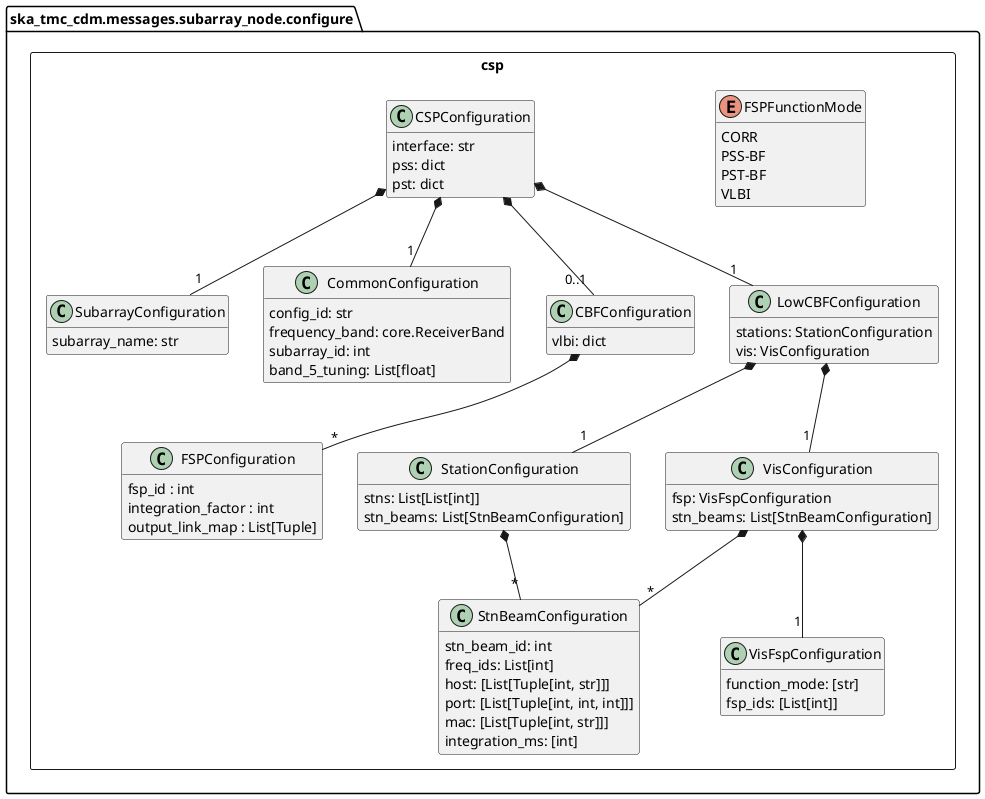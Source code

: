 @startuml
hide empty members

' Remove the following lines when VLBI, PSS and PST
' are added to CDM
remove VLBIConfiguration
remove PSTConfiguration
remove PSSConfiguration

set separator none 
package ska_tmc_cdm.messages.subarray_node.configure {
	package csp <<Rectangle>> {
	    class SubarrayConfiguration {
	        subarray_name: str
	    }

	    class CommonConfiguration {
	        config_id: str
            frequency_band: core.ReceiverBand
            subarray_id: int
            band_5_tuning: List[float]
	    }

	    class CBFConfiguration {
            vlbi: dict
	    }

		enum FSPFunctionMode {
			CORR
			PSS-BF
			PST-BF
			VLBI
		}

		class FSPConfiguration {
			fsp_id : int
			integration_factor : int
			output_link_map : List[Tuple]
		}

		class CSPConfiguration {
	        interface: str
	        pss: dict
	        pst: dict

		}

		class LowCBFConfiguration {
			stations: StationConfiguration 
			vis: VisConfiguration
		}

		class StationConfiguration {
			stns: List[List[int]]
        	stn_beams: List[StnBeamConfiguration]
		}
		
		class StnBeamConfiguration {
			stn_beam_id: int
			freq_ids: List[int]
			host: [List[Tuple[int, str]]]
			port: [List[Tuple[int, int, int]]]
			mac: [List[Tuple[int, str]]]
			integration_ms: [int]
		}

		class VisConfiguration {
			fsp: VisFspConfiguration
			stn_beams: List[StnBeamConfiguration]
		}

		class VisFspConfiguration {
			function_mode: [str]
			fsp_ids: [List[int]]
		}

		CBFConfiguration *-- "*" FSPConfiguration
		CSPConfiguration *-- "1" CommonConfiguration
		CSPConfiguration *-- "1" SubarrayConfiguration
		CSPConfiguration *-- "0..1" CBFConfiguration
		CSPConfiguration *-- "1" LowCBFConfiguration
		LowCBFConfiguration *-- "1" StationConfiguration
		LowCBFConfiguration *-- "1" VisConfiguration
		VisConfiguration *-- "1" VisFspConfiguration
		VisConfiguration *-- "*" StnBeamConfiguration
		StationConfiguration *-- "*" StnBeamConfiguration
	}	
}
@enduml